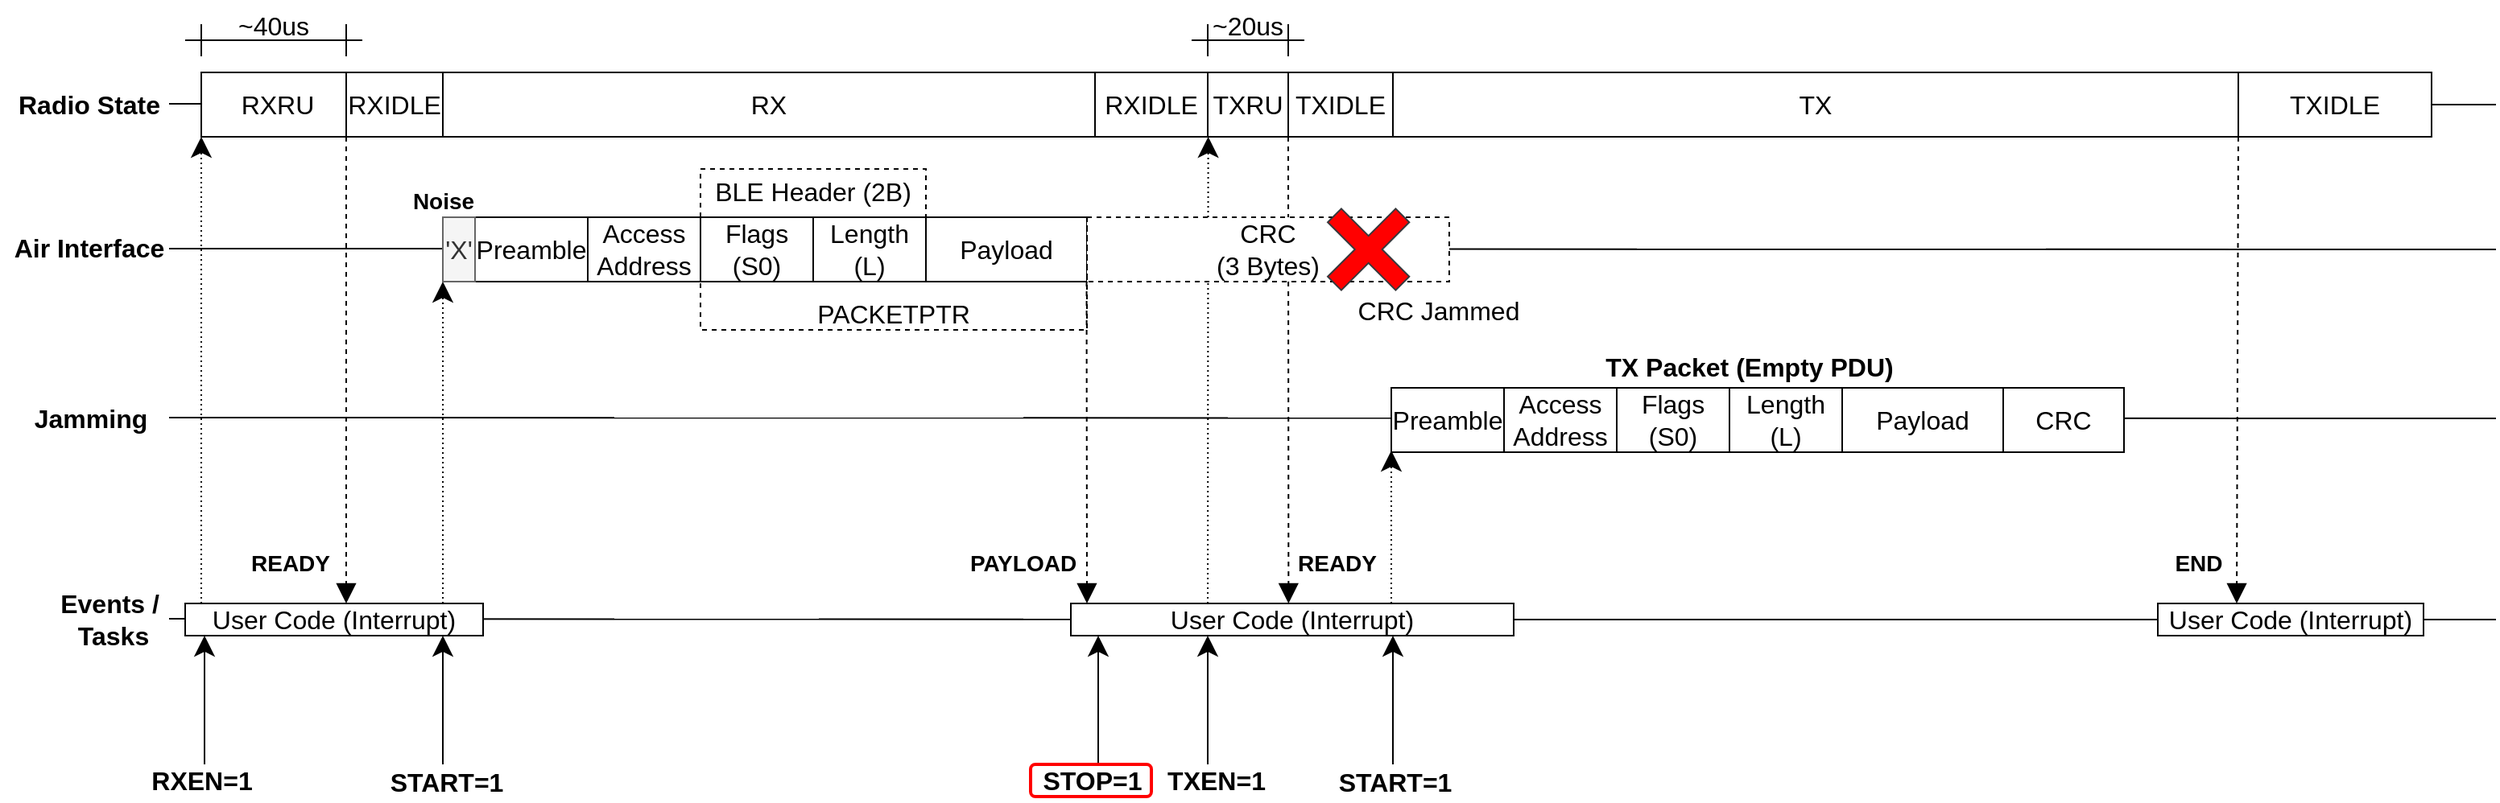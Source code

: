 <mxfile version="14.7.6" type="device"><diagram id="v2DzKBztup_fWbitFdU-" name="Page-1"><mxGraphModel dx="1296" dy="1040" grid="1" gridSize="5" guides="1" tooltips="1" connect="1" arrows="1" fold="1" page="1" pageScale="1" pageWidth="827" pageHeight="1169" math="0" shadow="0"><root><mxCell id="0"/><mxCell id="1" parent="0"/><mxCell id="zhRGlee568SKVGu8F9AD-48" value="" style="endArrow=block;html=1;fontSize=16;dashed=1;endFill=1;endSize=10;startSize=10;strokeWidth=1;" parent="1" edge="1"><mxGeometry width="50" height="50" relative="1" as="geometry"><mxPoint x="810" y="110" as="sourcePoint"/><mxPoint x="810.18" y="400" as="targetPoint"/></mxGeometry></mxCell><mxCell id="zhRGlee568SKVGu8F9AD-10" value="" style="endArrow=classic;html=1;fontSize=16;entryX=0;entryY=1;entryDx=0;entryDy=0;strokeWidth=1;endSize=10;startSize=10;dashed=1;dashPattern=1 2;" parent="1" edge="1"><mxGeometry width="50" height="50" relative="1" as="geometry"><mxPoint x="760" y="400" as="sourcePoint"/><mxPoint x="760.31" y="110" as="targetPoint"/></mxGeometry></mxCell><mxCell id="a7Ip4qxdmaxVf0tGtClX-4" value="" style="endArrow=none;html=1;fontSize=16;" parent="1" edge="1"><mxGeometry width="50" height="50" relative="1" as="geometry"><mxPoint x="115" y="89.5" as="sourcePoint"/><mxPoint x="1560" y="90" as="targetPoint"/></mxGeometry></mxCell><mxCell id="a7Ip4qxdmaxVf0tGtClX-1" value="RXRU" style="rounded=0;whiteSpace=wrap;html=1;fontSize=16;" parent="1" vertex="1"><mxGeometry x="135" y="70" width="95" height="40" as="geometry"/></mxCell><mxCell id="a7Ip4qxdmaxVf0tGtClX-2" value="RX" style="rounded=0;whiteSpace=wrap;html=1;fontSize=16;connectable=0;" parent="1" vertex="1"><mxGeometry x="285" y="70" width="405" height="40" as="geometry"/></mxCell><mxCell id="a7Ip4qxdmaxVf0tGtClX-3" value="RXIDLE" style="rounded=0;whiteSpace=wrap;html=1;fontSize=16;" parent="1" vertex="1"><mxGeometry x="690" y="70" width="70" height="40" as="geometry"/></mxCell><mxCell id="a7Ip4qxdmaxVf0tGtClX-5" value="Radio State" style="text;html=1;align=center;verticalAlign=middle;resizable=0;points=[];autosize=1;strokeColor=none;fontSize=16;rotation=0;fontStyle=1" parent="1" vertex="1"><mxGeometry x="15" y="80" width="100" height="20" as="geometry"/></mxCell><mxCell id="a7Ip4qxdmaxVf0tGtClX-6" value="" style="endArrow=none;html=1;fontSize=16;" parent="1" edge="1"><mxGeometry width="50" height="50" relative="1" as="geometry"><mxPoint x="115" y="179.5" as="sourcePoint"/><mxPoint x="1560" y="180" as="targetPoint"/></mxGeometry></mxCell><mxCell id="a7Ip4qxdmaxVf0tGtClX-10" value="Air Interface" style="text;html=1;align=center;verticalAlign=middle;resizable=0;points=[];autosize=1;strokeColor=none;fontSize=16;rotation=0;fontStyle=1" parent="1" vertex="1"><mxGeometry x="10" y="169" width="110" height="20" as="geometry"/></mxCell><mxCell id="a7Ip4qxdmaxVf0tGtClX-11" value="Preamble" style="rounded=0;whiteSpace=wrap;html=1;fontSize=16;" parent="1" vertex="1"><mxGeometry x="305" y="160" width="70" height="40" as="geometry"/></mxCell><mxCell id="a7Ip4qxdmaxVf0tGtClX-12" value="Access Address" style="rounded=0;whiteSpace=wrap;html=1;fontSize=16;" parent="1" vertex="1"><mxGeometry x="375" y="160" width="70" height="40" as="geometry"/></mxCell><mxCell id="a7Ip4qxdmaxVf0tGtClX-14" value="Flags&lt;br&gt;(S0)" style="rounded=0;whiteSpace=wrap;html=1;fontSize=16;" parent="1" vertex="1"><mxGeometry x="445" y="160" width="70" height="40" as="geometry"/></mxCell><mxCell id="a7Ip4qxdmaxVf0tGtClX-15" value="Length&lt;br&gt;(L)" style="rounded=0;whiteSpace=wrap;html=1;fontSize=16;" parent="1" vertex="1"><mxGeometry x="515" y="160" width="70" height="40" as="geometry"/></mxCell><mxCell id="a7Ip4qxdmaxVf0tGtClX-16" value="Payload" style="rounded=0;whiteSpace=wrap;html=1;fontSize=16;" parent="1" vertex="1"><mxGeometry x="585" y="160" width="100" height="40" as="geometry"/></mxCell><mxCell id="a7Ip4qxdmaxVf0tGtClX-17" value="CRC&lt;br&gt;(3 Bytes)" style="rounded=0;whiteSpace=wrap;html=1;fontSize=16;align=center;dashed=1;" parent="1" vertex="1"><mxGeometry x="685" y="160" width="225" height="40" as="geometry"/></mxCell><mxCell id="a7Ip4qxdmaxVf0tGtClX-19" value="Events /&amp;nbsp;&lt;br&gt;Tasks" style="text;html=1;align=center;verticalAlign=middle;resizable=0;points=[];autosize=1;strokeColor=none;fontSize=16;rotation=0;fontStyle=1" parent="1" vertex="1"><mxGeometry x="40" y="390" width="80" height="40" as="geometry"/></mxCell><mxCell id="a7Ip4qxdmaxVf0tGtClX-21" value="" style="endArrow=classic;html=1;fontSize=16;strokeWidth=1;endSize=10;startSize=10;" parent="1" edge="1"><mxGeometry width="50" height="50" relative="1" as="geometry"><mxPoint x="137" y="500" as="sourcePoint"/><mxPoint x="137" y="420" as="targetPoint"/></mxGeometry></mxCell><mxCell id="mFu_I0m-nyomiKaceHUw-1" value="RXEN=1" style="text;html=1;align=center;verticalAlign=middle;resizable=0;points=[];autosize=1;strokeColor=none;fontSize=16;rotation=0;fontStyle=1" parent="1" vertex="1"><mxGeometry x="95" y="500" width="80" height="20" as="geometry"/></mxCell><mxCell id="mFu_I0m-nyomiKaceHUw-2" value="BLE Header (2B)" style="rounded=0;whiteSpace=wrap;html=1;fontSize=16;dashed=1;fillColor=none;verticalAlign=top;spacing=0;" parent="1" vertex="1"><mxGeometry x="445" y="130" width="140" height="70" as="geometry"/></mxCell><mxCell id="mFu_I0m-nyomiKaceHUw-8" value="Noise" style="text;html=1;align=center;verticalAlign=middle;resizable=0;points=[];autosize=1;strokeColor=none;fontSize=14;rotation=0;fontStyle=1" parent="1" vertex="1"><mxGeometry x="260" y="140" width="50" height="20" as="geometry"/></mxCell><mxCell id="DgjpY8XGCn0zOo7tA8Xs-1" value="" style="endArrow=none;startArrow=none;html=1;startFill=0;endFill=0;endSize=10;startSize=10;strokeWidth=1;" parent="1" edge="1"><mxGeometry width="50" height="50" relative="1" as="geometry"><mxPoint x="125" y="50" as="sourcePoint"/><mxPoint x="235" y="50" as="targetPoint"/></mxGeometry></mxCell><mxCell id="DgjpY8XGCn0zOo7tA8Xs-2" value="" style="endArrow=none;startArrow=none;html=1;startFill=0;endFill=0;endSize=10;startSize=10;strokeWidth=1;" parent="1" edge="1"><mxGeometry width="50" height="50" relative="1" as="geometry"><mxPoint x="225" y="60" as="sourcePoint"/><mxPoint x="225" y="40" as="targetPoint"/></mxGeometry></mxCell><mxCell id="DgjpY8XGCn0zOo7tA8Xs-3" value="" style="endArrow=none;startArrow=none;html=1;startFill=0;endFill=0;endSize=10;startSize=10;strokeWidth=1;" parent="1" edge="1"><mxGeometry width="50" height="50" relative="1" as="geometry"><mxPoint x="135" y="60" as="sourcePoint"/><mxPoint x="135" y="40" as="targetPoint"/></mxGeometry></mxCell><mxCell id="DgjpY8XGCn0zOo7tA8Xs-4" value="&lt;span style=&quot;color: rgb(0 , 0 , 0) ; font-family: &amp;#34;helvetica&amp;#34; ; font-size: 16px ; font-style: normal ; font-weight: 400 ; letter-spacing: normal ; text-indent: 0px ; text-transform: none ; word-spacing: 0px ; display: inline ; float: none&quot;&gt;~40us&lt;/span&gt;" style="text;whiteSpace=wrap;html=1;align=center;labelBackgroundColor=none;" parent="1" vertex="1"><mxGeometry x="145" y="25" width="70" height="30" as="geometry"/></mxCell><mxCell id="a7Ip4qxdmaxVf0tGtClX-18" value="" style="endArrow=none;html=1;fontSize=16;startArrow=none;" parent="1" source="zhRGlee568SKVGu8F9AD-2" edge="1"><mxGeometry width="50" height="50" relative="1" as="geometry"><mxPoint x="115" y="409.5" as="sourcePoint"/><mxPoint x="1560" y="410" as="targetPoint"/></mxGeometry></mxCell><mxCell id="DgjpY8XGCn0zOo7tA8Xs-10" value="" style="endArrow=block;html=1;fontSize=16;dashed=1;endFill=1;endSize=10;startSize=10;strokeWidth=1;" parent="1" edge="1"><mxGeometry width="50" height="50" relative="1" as="geometry"><mxPoint x="225" y="110" as="sourcePoint"/><mxPoint x="225" y="400" as="targetPoint"/></mxGeometry></mxCell><mxCell id="DgjpY8XGCn0zOo7tA8Xs-11" value="READY" style="text;html=1;align=center;verticalAlign=middle;resizable=0;points=[];autosize=1;strokeColor=none;fontSize=14;rotation=0;fontStyle=1" parent="1" vertex="1"><mxGeometry x="160" y="365" width="60" height="20" as="geometry"/></mxCell><mxCell id="DgjpY8XGCn0zOo7tA8Xs-12" value="" style="endArrow=classic;html=1;fontSize=16;strokeWidth=1;endSize=10;startSize=10;" parent="1" edge="1"><mxGeometry width="50" height="50" relative="1" as="geometry"><mxPoint x="285" y="500" as="sourcePoint"/><mxPoint x="285" y="420" as="targetPoint"/></mxGeometry></mxCell><mxCell id="DgjpY8XGCn0zOo7tA8Xs-13" value="START=1" style="text;html=1;align=center;verticalAlign=middle;resizable=0;points=[];autosize=1;strokeColor=none;fontSize=16;rotation=0;fontStyle=1" parent="1" vertex="1"><mxGeometry x="244" y="498" width="85" height="25" as="geometry"/></mxCell><mxCell id="DgjpY8XGCn0zOo7tA8Xs-14" value="" style="endArrow=classic;html=1;fontSize=16;entryX=0;entryY=1;entryDx=0;entryDy=0;strokeWidth=1;endSize=10;startSize=10;dashed=1;dashPattern=1 2;" parent="1" target="a7Ip4qxdmaxVf0tGtClX-1" edge="1"><mxGeometry width="50" height="50" relative="1" as="geometry"><mxPoint x="135" y="400" as="sourcePoint"/><mxPoint x="135.3" y="201.04" as="targetPoint"/></mxGeometry></mxCell><mxCell id="DgjpY8XGCn0zOo7tA8Xs-15" value="" style="endArrow=classic;html=1;fontSize=16;strokeWidth=1;endSize=10;startSize=10;dashed=1;dashPattern=1 2;" parent="1" edge="1"><mxGeometry width="50" height="50" relative="1" as="geometry"><mxPoint x="285" y="400" as="sourcePoint"/><mxPoint x="285" y="200" as="targetPoint"/></mxGeometry></mxCell><mxCell id="zhRGlee568SKVGu8F9AD-1" value="TXRU" style="rounded=0;whiteSpace=wrap;html=1;fontSize=16;" parent="1" vertex="1"><mxGeometry x="760" y="70" width="50" height="40" as="geometry"/></mxCell><mxCell id="zhRGlee568SKVGu8F9AD-2" value="User Code (Interrupt)" style="rounded=0;whiteSpace=wrap;html=1;fontSize=16;connectable=0;" parent="1" vertex="1"><mxGeometry x="675" y="400" width="275" height="20" as="geometry"/></mxCell><mxCell id="zhRGlee568SKVGu8F9AD-3" value="" style="endArrow=none;html=1;fontSize=16;" parent="1" target="zhRGlee568SKVGu8F9AD-2" edge="1"><mxGeometry width="50" height="50" relative="1" as="geometry"><mxPoint x="115" y="409.5" as="sourcePoint"/><mxPoint x="1405" y="410" as="targetPoint"/></mxGeometry></mxCell><mxCell id="a7Ip4qxdmaxVf0tGtClX-20" value="User Code (Interrupt)" style="rounded=0;whiteSpace=wrap;html=1;fontSize=16;connectable=0;" parent="1" vertex="1"><mxGeometry x="125" y="400" width="185" height="20" as="geometry"/></mxCell><mxCell id="zhRGlee568SKVGu8F9AD-7" value="" style="endArrow=classic;html=1;fontSize=16;strokeWidth=1;endSize=10;startSize=10;" parent="1" edge="1"><mxGeometry width="50" height="50" relative="1" as="geometry"><mxPoint x="760" y="500" as="sourcePoint"/><mxPoint x="760" y="420.0" as="targetPoint"/></mxGeometry></mxCell><mxCell id="zhRGlee568SKVGu8F9AD-8" value="TXEN=1" style="text;html=1;align=center;verticalAlign=middle;resizable=0;points=[];autosize=1;strokeColor=none;fontSize=16;rotation=0;fontStyle=1;connectable=0;" parent="1" vertex="1"><mxGeometry x="725" y="500" width="80" height="20" as="geometry"/></mxCell><mxCell id="zhRGlee568SKVGu8F9AD-9" value="TXIDLE" style="rounded=0;whiteSpace=wrap;html=1;fontSize=16;" parent="1" vertex="1"><mxGeometry x="810" y="70" width="65" height="40" as="geometry"/></mxCell><mxCell id="zhRGlee568SKVGu8F9AD-16" value="" style="endArrow=none;startArrow=none;html=1;startFill=0;endFill=0;endSize=10;startSize=10;strokeWidth=1;" parent="1" edge="1"><mxGeometry width="50" height="50" relative="1" as="geometry"><mxPoint x="750" y="50" as="sourcePoint"/><mxPoint x="820" y="50" as="targetPoint"/></mxGeometry></mxCell><mxCell id="zhRGlee568SKVGu8F9AD-17" value="" style="endArrow=none;startArrow=none;html=1;startFill=0;endFill=0;endSize=10;startSize=10;strokeWidth=1;" parent="1" edge="1"><mxGeometry width="50" height="50" relative="1" as="geometry"><mxPoint x="810" y="60" as="sourcePoint"/><mxPoint x="810" y="40" as="targetPoint"/></mxGeometry></mxCell><mxCell id="zhRGlee568SKVGu8F9AD-18" value="" style="endArrow=none;startArrow=none;html=1;startFill=0;endFill=0;endSize=10;startSize=10;strokeWidth=1;" parent="1" edge="1"><mxGeometry width="50" height="50" relative="1" as="geometry"><mxPoint x="760" y="60" as="sourcePoint"/><mxPoint x="760" y="40" as="targetPoint"/></mxGeometry></mxCell><mxCell id="zhRGlee568SKVGu8F9AD-19" value="&lt;span style=&quot;color: rgb(0 , 0 , 0) ; font-family: &amp;#34;helvetica&amp;#34; ; font-size: 16px ; font-style: normal ; font-weight: 400 ; letter-spacing: normal ; text-indent: 0px ; text-transform: none ; word-spacing: 0px ; display: inline ; float: none&quot;&gt;~20us&lt;/span&gt;" style="text;whiteSpace=wrap;html=1;align=center;labelBackgroundColor=none;" parent="1" vertex="1"><mxGeometry x="750" y="25" width="70" height="30" as="geometry"/></mxCell><mxCell id="zhRGlee568SKVGu8F9AD-20" value="TX" style="rounded=0;whiteSpace=wrap;html=1;fontSize=16;" parent="1" vertex="1"><mxGeometry x="875" y="70" width="525" height="40" as="geometry"/></mxCell><mxCell id="a7Ip4qxdmaxVf0tGtClX-8" value="'X'" style="rounded=0;whiteSpace=wrap;html=1;fontSize=16;fillColor=#f5f5f5;strokeColor=#666666;fontColor=#333333;" parent="1" vertex="1"><mxGeometry x="285" y="160" width="20" height="40" as="geometry"/></mxCell><mxCell id="zhRGlee568SKVGu8F9AD-23" value="RXIDLE" style="rounded=0;whiteSpace=wrap;html=1;fontSize=16;" parent="1" vertex="1"><mxGeometry x="225" y="70" width="60" height="40" as="geometry"/></mxCell><mxCell id="zhRGlee568SKVGu8F9AD-24" value="" style="endArrow=classic;html=1;fontSize=16;strokeWidth=1;endSize=10;startSize=10;" parent="1" edge="1"><mxGeometry width="50" height="50" relative="1" as="geometry"><mxPoint x="875" y="500" as="sourcePoint"/><mxPoint x="875" y="420" as="targetPoint"/></mxGeometry></mxCell><mxCell id="zhRGlee568SKVGu8F9AD-25" value="START=1" style="text;html=1;align=center;verticalAlign=middle;resizable=0;points=[];autosize=1;strokeColor=none;fontSize=16;rotation=0;fontStyle=1" parent="1" vertex="1"><mxGeometry x="833" y="498" width="85" height="25" as="geometry"/></mxCell><mxCell id="zhRGlee568SKVGu8F9AD-26" value="TXIDLE" style="rounded=0;whiteSpace=wrap;html=1;fontSize=16;" parent="1" vertex="1"><mxGeometry x="1400" y="70" width="120" height="40" as="geometry"/></mxCell><mxCell id="zhRGlee568SKVGu8F9AD-39" value="User Code (Interrupt)" style="rounded=0;whiteSpace=wrap;html=1;fontSize=16;connectable=0;" parent="1" vertex="1"><mxGeometry x="1350" y="400" width="165" height="20" as="geometry"/></mxCell><mxCell id="zhRGlee568SKVGu8F9AD-41" value="END" style="text;html=1;align=center;verticalAlign=middle;resizable=0;points=[];autosize=1;strokeColor=none;fontSize=14;rotation=0;fontStyle=1" parent="1" vertex="1"><mxGeometry x="1350" y="365" width="50" height="20" as="geometry"/></mxCell><mxCell id="zhRGlee568SKVGu8F9AD-46" value="PACKETPTR" style="rounded=0;whiteSpace=wrap;html=1;fontSize=16;dashed=1;fillColor=none;verticalAlign=bottom;spacing=0;" parent="1" vertex="1"><mxGeometry x="445" y="160" width="240" height="70" as="geometry"/></mxCell><mxCell id="zhRGlee568SKVGu8F9AD-49" value="READY" style="text;html=1;align=center;verticalAlign=middle;resizable=0;points=[];autosize=1;strokeColor=none;fontSize=14;rotation=0;fontStyle=1" parent="1" vertex="1"><mxGeometry x="810" y="365" width="60" height="20" as="geometry"/></mxCell><mxCell id="zhRGlee568SKVGu8F9AD-52" value="" style="endArrow=none;html=1;fontSize=16;" parent="1" edge="1"><mxGeometry width="50" height="50" relative="1" as="geometry"><mxPoint x="115" y="284.5" as="sourcePoint"/><mxPoint x="1560" y="285" as="targetPoint"/></mxGeometry></mxCell><mxCell id="zhRGlee568SKVGu8F9AD-53" value="Jamming" style="text;html=1;align=center;verticalAlign=middle;resizable=0;points=[];autosize=1;strokeColor=none;fontSize=16;rotation=0;fontStyle=1" parent="1" vertex="1"><mxGeometry x="23" y="272" width="85" height="25" as="geometry"/></mxCell><mxCell id="zhRGlee568SKVGu8F9AD-63" value="Preamble" style="rounded=0;whiteSpace=wrap;html=1;fontSize=16;" parent="1" vertex="1"><mxGeometry x="874" y="266" width="70" height="40" as="geometry"/></mxCell><mxCell id="zhRGlee568SKVGu8F9AD-64" value="Access Address" style="rounded=0;whiteSpace=wrap;html=1;fontSize=16;" parent="1" vertex="1"><mxGeometry x="944" y="266" width="70" height="40" as="geometry"/></mxCell><mxCell id="zhRGlee568SKVGu8F9AD-65" value="Flags&lt;br&gt;(S0)" style="rounded=0;whiteSpace=wrap;html=1;fontSize=16;" parent="1" vertex="1"><mxGeometry x="1014" y="266" width="70" height="40" as="geometry"/></mxCell><mxCell id="zhRGlee568SKVGu8F9AD-66" value="Length&lt;br&gt;(L)" style="rounded=0;whiteSpace=wrap;html=1;fontSize=16;" parent="1" vertex="1"><mxGeometry x="1084" y="266" width="70" height="40" as="geometry"/></mxCell><mxCell id="zhRGlee568SKVGu8F9AD-67" value="Payload" style="rounded=0;whiteSpace=wrap;html=1;fontSize=16;" parent="1" vertex="1"><mxGeometry x="1154" y="266" width="100" height="40" as="geometry"/></mxCell><mxCell id="zhRGlee568SKVGu8F9AD-69" value="TX Packet (Empty PDU)" style="text;html=1;align=center;verticalAlign=middle;resizable=0;points=[];autosize=1;strokeColor=none;fontSize=16;rotation=0;fontStyle=1" parent="1" vertex="1"><mxGeometry x="1001" y="240" width="190" height="25" as="geometry"/></mxCell><mxCell id="zhRGlee568SKVGu8F9AD-40" value="" style="endArrow=block;html=1;fontSize=16;dashed=1;endFill=1;endSize=10;startSize=10;strokeWidth=1;exitX=1;exitY=1;exitDx=0;exitDy=0;" parent="1" source="zhRGlee568SKVGu8F9AD-20" edge="1"><mxGeometry width="50" height="50" relative="1" as="geometry"><mxPoint x="1399" y="200" as="sourcePoint"/><mxPoint x="1399" y="400" as="targetPoint"/></mxGeometry></mxCell><mxCell id="zhRGlee568SKVGu8F9AD-68" value="CRC" style="rounded=0;whiteSpace=wrap;html=1;fontSize=16;" parent="1" vertex="1"><mxGeometry x="1254" y="266" width="75" height="40" as="geometry"/></mxCell><mxCell id="zhRGlee568SKVGu8F9AD-76" value="PAYLOAD" style="text;html=1;align=center;verticalAlign=middle;resizable=0;points=[];autosize=1;strokeColor=none;fontSize=14;rotation=0;fontStyle=1" parent="1" vertex="1"><mxGeometry x="605" y="362.5" width="80" height="25" as="geometry"/></mxCell><mxCell id="zhRGlee568SKVGu8F9AD-77" value="" style="endArrow=block;html=1;fontSize=16;dashed=1;endFill=1;endSize=10;startSize=10;strokeWidth=1;" parent="1" edge="1"><mxGeometry width="50" height="50" relative="1" as="geometry"><mxPoint x="684.77" y="200.0" as="sourcePoint"/><mxPoint x="685" y="400" as="targetPoint"/></mxGeometry></mxCell><mxCell id="zhRGlee568SKVGu8F9AD-78" value="" style="endArrow=classic;html=1;fontSize=16;strokeWidth=1;endSize=10;startSize=10;" parent="1" edge="1"><mxGeometry width="50" height="50" relative="1" as="geometry"><mxPoint x="692" y="500" as="sourcePoint"/><mxPoint x="692" y="420" as="targetPoint"/></mxGeometry></mxCell><mxCell id="zhRGlee568SKVGu8F9AD-79" value="STOP=1" style="text;html=1;align=center;verticalAlign=middle;resizable=0;points=[];autosize=1;strokeColor=none;fontSize=16;rotation=0;fontStyle=1;connectable=0;" parent="1" vertex="1"><mxGeometry x="650" y="497.5" width="75" height="25" as="geometry"/></mxCell><mxCell id="zhRGlee568SKVGu8F9AD-80" value="" style="shape=cross;whiteSpace=wrap;html=1;fontSize=16;align=left;verticalAlign=bottom;strokeColor=#36393d;fillColor=#FF0000;rotation=-45;" parent="1" vertex="1"><mxGeometry x="830" y="150.16" width="59.68" height="59.68" as="geometry"/></mxCell><mxCell id="zhRGlee568SKVGu8F9AD-86" value="" style="endArrow=classic;html=1;fontSize=16;strokeWidth=1;endSize=10;startSize=10;dashed=1;dashPattern=1 2;" parent="1" edge="1"><mxGeometry width="50" height="50" relative="1" as="geometry"><mxPoint x="874" y="400" as="sourcePoint"/><mxPoint x="874" y="305" as="targetPoint"/></mxGeometry></mxCell><mxCell id="zhRGlee568SKVGu8F9AD-88" value="&lt;div style=&quot;text-align: left&quot;&gt;&lt;span&gt;CRC Jammed&lt;/span&gt;&lt;/div&gt;" style="text;html=1;align=center;verticalAlign=middle;resizable=0;points=[];autosize=1;strokeColor=none;fontSize=16;" parent="1" vertex="1"><mxGeometry x="845" y="205" width="115" height="25" as="geometry"/></mxCell><mxCell id="zhRGlee568SKVGu8F9AD-89" value="" style="rounded=1;whiteSpace=wrap;html=1;fontSize=16;align=center;verticalAlign=bottom;fillColor=none;strokeWidth=2;strokeColor=#FF0000;" parent="1" vertex="1"><mxGeometry x="650" y="500" width="75" height="20" as="geometry"/></mxCell></root></mxGraphModel></diagram></mxfile>